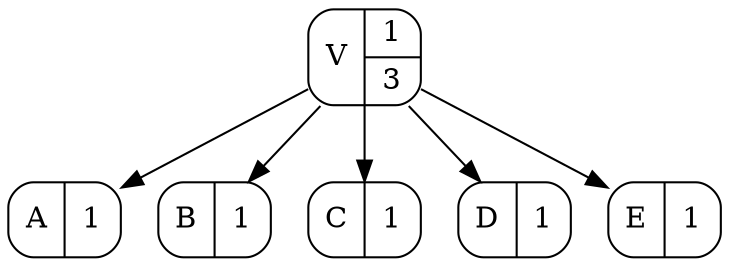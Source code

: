 digraph vstruct {
node [shape=Mrecord];
"[]" [label="V | { 1 | 3 }"];
"[1]" [label="A | 1"];
"[]" -> "[1]";
"[2]" [label="B | 1"];
"[]" -> "[2]";
"[3]" [label="C | 1"];
"[]" -> "[3]";
"[4]" [label="D | 1"];
"[]" -> "[4]";
"[5]" [label="E | 1"];
"[]" -> "[5]";
}
